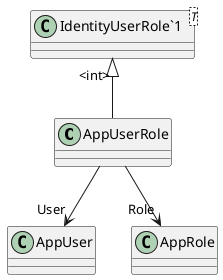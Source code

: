 @startuml
class AppUserRole {
}
class "IdentityUserRole`1"<T> {
}
"IdentityUserRole`1" "<int>" <|-- AppUserRole
AppUserRole --> "User" AppUser
AppUserRole --> "Role" AppRole
@enduml
